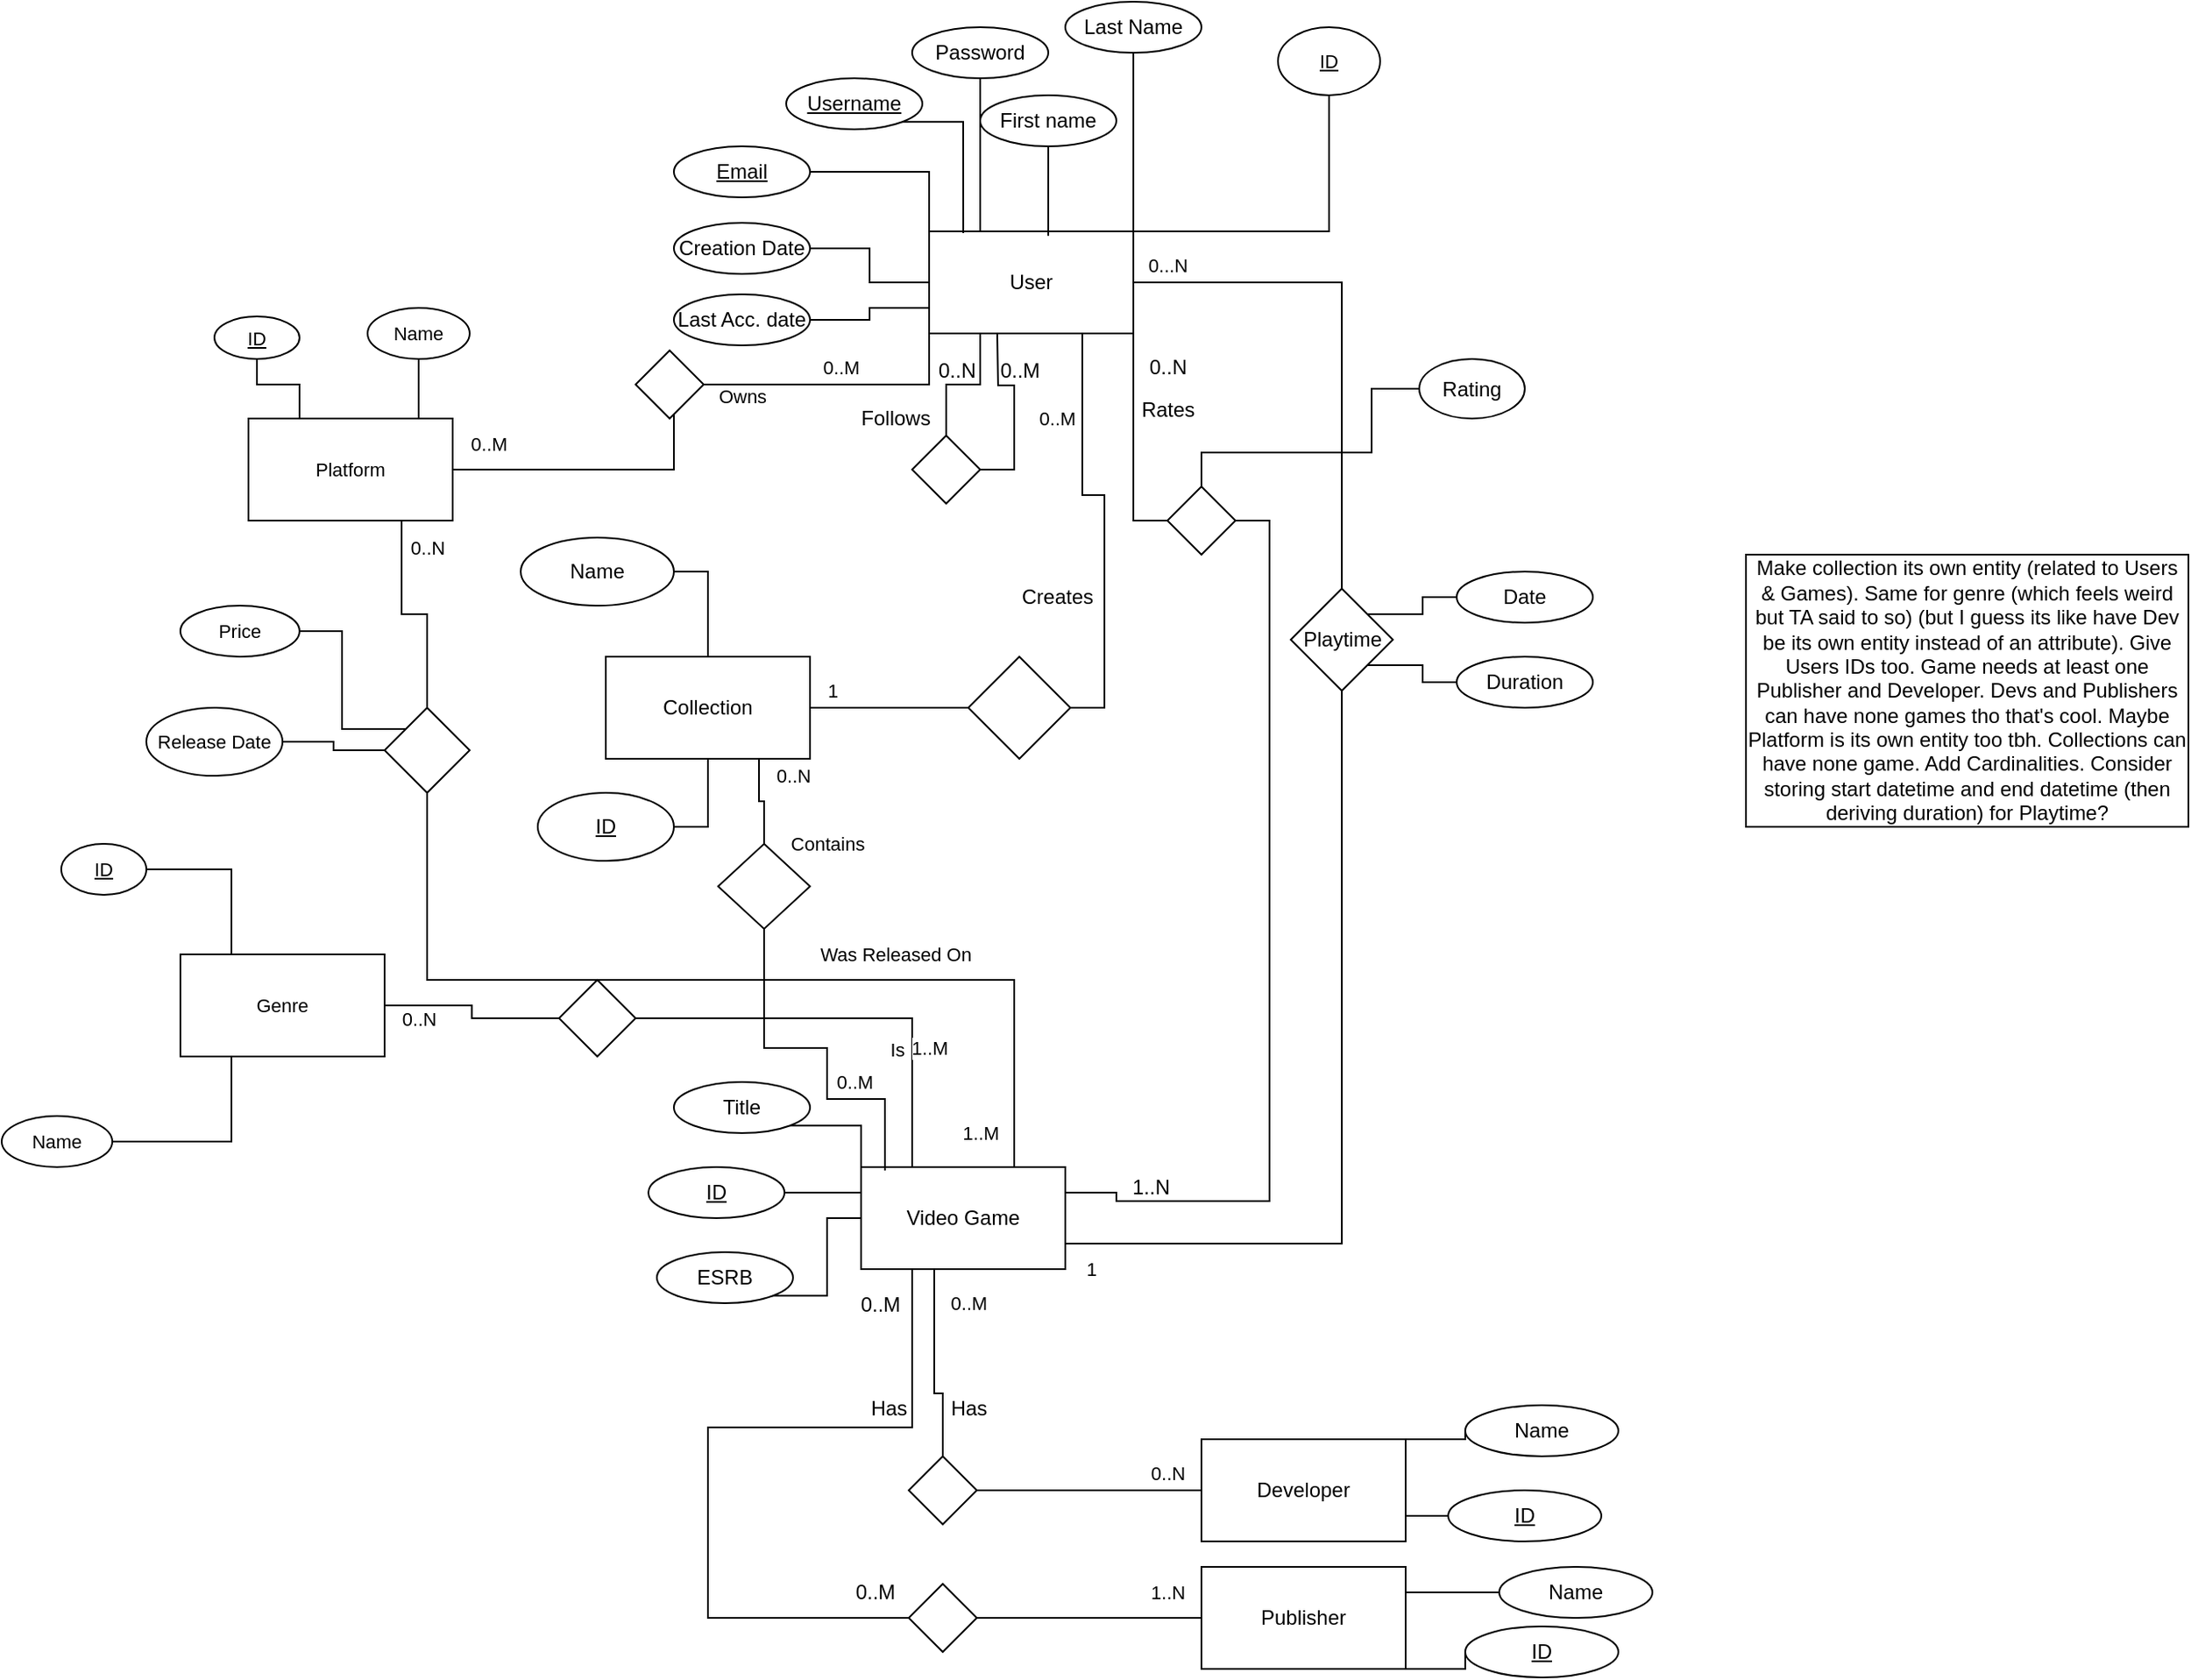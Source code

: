 <mxfile version="24.7.13">
  <diagram name="Page-1" id="Kcub2-hbG7lm7rp7ma1w">
    <mxGraphModel dx="1900" dy="529" grid="1" gridSize="10" guides="1" tooltips="1" connect="1" arrows="1" fold="1" page="1" pageScale="1" pageWidth="850" pageHeight="1100" math="0" shadow="0">
      <root>
        <mxCell id="0" />
        <mxCell id="1" parent="0" />
        <mxCell id="kYGGj88pUF9KkugqEUm3-1" style="edgeStyle=orthogonalEdgeStyle;rounded=0;orthogonalLoop=1;jettySize=auto;html=1;exitX=0.25;exitY=1;exitDx=0;exitDy=0;entryX=0.5;entryY=0;entryDx=0;entryDy=0;endArrow=none;endFill=0;" parent="1" source="kYGGj88pUF9KkugqEUm3-5" target="kYGGj88pUF9KkugqEUm3-58" edge="1">
          <mxGeometry relative="1" as="geometry" />
        </mxCell>
        <mxCell id="kYGGj88pUF9KkugqEUm3-2" style="edgeStyle=orthogonalEdgeStyle;rounded=0;orthogonalLoop=1;jettySize=auto;html=1;exitX=1;exitY=1;exitDx=0;exitDy=0;entryX=0;entryY=0.5;entryDx=0;entryDy=0;endArrow=none;endFill=0;" parent="1" source="kYGGj88pUF9KkugqEUm3-5" target="kYGGj88pUF9KkugqEUm3-63" edge="1">
          <mxGeometry relative="1" as="geometry" />
        </mxCell>
        <mxCell id="kYGGj88pUF9KkugqEUm3-3" style="edgeStyle=orthogonalEdgeStyle;rounded=0;orthogonalLoop=1;jettySize=auto;html=1;exitX=0.75;exitY=1;exitDx=0;exitDy=0;entryX=1;entryY=0.5;entryDx=0;entryDy=0;endArrow=none;endFill=0;" parent="1" source="kYGGj88pUF9KkugqEUm3-5" target="kYGGj88pUF9KkugqEUm3-72" edge="1">
          <mxGeometry relative="1" as="geometry" />
        </mxCell>
        <mxCell id="s8gDQTws1zXqx4MQOzE4-55" value="0..M" style="edgeLabel;html=1;align=center;verticalAlign=middle;resizable=0;points=[];fontFamily=Helvetica;fontSize=11;fontColor=default;labelBackgroundColor=default;" vertex="1" connectable="0" parent="kYGGj88pUF9KkugqEUm3-3">
          <mxGeometry x="-0.628" y="1" relative="1" as="geometry">
            <mxPoint x="-16" y="3" as="offset" />
          </mxGeometry>
        </mxCell>
        <mxCell id="kYGGj88pUF9KkugqEUm3-4" style="edgeStyle=orthogonalEdgeStyle;rounded=0;orthogonalLoop=1;jettySize=auto;html=1;exitX=1;exitY=0.5;exitDx=0;exitDy=0;entryX=0.5;entryY=0;entryDx=0;entryDy=0;endArrow=none;endFill=0;" parent="1" source="kYGGj88pUF9KkugqEUm3-5" target="kYGGj88pUF9KkugqEUm3-77" edge="1">
          <mxGeometry relative="1" as="geometry" />
        </mxCell>
        <mxCell id="kYGGj88pUF9KkugqEUm3-84" value="0...N" style="edgeLabel;html=1;align=center;verticalAlign=middle;resizable=0;points=[];" parent="kYGGj88pUF9KkugqEUm3-4" vertex="1" connectable="0">
          <mxGeometry x="-0.907" y="5" relative="1" as="geometry">
            <mxPoint x="6" y="-5" as="offset" />
          </mxGeometry>
        </mxCell>
        <mxCell id="s8gDQTws1zXqx4MQOzE4-18" style="edgeStyle=orthogonalEdgeStyle;shape=connector;rounded=0;orthogonalLoop=1;jettySize=auto;html=1;exitX=1;exitY=0.25;exitDx=0;exitDy=0;entryX=0.5;entryY=1;entryDx=0;entryDy=0;strokeColor=default;align=center;verticalAlign=middle;fontFamily=Helvetica;fontSize=11;fontColor=default;labelBackgroundColor=default;endArrow=none;endFill=0;" edge="1" parent="1" source="kYGGj88pUF9KkugqEUm3-5" target="s8gDQTws1zXqx4MQOzE4-17">
          <mxGeometry relative="1" as="geometry">
            <Array as="points">
              <mxPoint x="310" y="160" />
              <mxPoint x="425" y="160" />
            </Array>
          </mxGeometry>
        </mxCell>
        <mxCell id="s8gDQTws1zXqx4MQOzE4-24" style="edgeStyle=orthogonalEdgeStyle;shape=connector;rounded=0;orthogonalLoop=1;jettySize=auto;html=1;exitX=0;exitY=1;exitDx=0;exitDy=0;entryX=1;entryY=0.5;entryDx=0;entryDy=0;strokeColor=default;align=center;verticalAlign=middle;fontFamily=Helvetica;fontSize=11;fontColor=default;labelBackgroundColor=default;endArrow=none;endFill=0;" edge="1" parent="1" source="s8gDQTws1zXqx4MQOzE4-25" target="s8gDQTws1zXqx4MQOzE4-19">
          <mxGeometry relative="1" as="geometry">
            <Array as="points">
              <mxPoint x="40" y="250" />
              <mxPoint x="40" y="300" />
            </Array>
          </mxGeometry>
        </mxCell>
        <mxCell id="s8gDQTws1zXqx4MQOzE4-47" value="0..M" style="edgeLabel;html=1;align=center;verticalAlign=middle;resizable=0;points=[];fontFamily=Helvetica;fontSize=11;fontColor=default;labelBackgroundColor=default;" vertex="1" connectable="0" parent="s8gDQTws1zXqx4MQOzE4-24">
          <mxGeometry x="0.802" y="-1" relative="1" as="geometry">
            <mxPoint x="1" y="-14" as="offset" />
          </mxGeometry>
        </mxCell>
        <mxCell id="kYGGj88pUF9KkugqEUm3-5" value="User" style="rounded=0;whiteSpace=wrap;html=1;" parent="1" vertex="1">
          <mxGeometry x="190" y="160" width="120" height="60" as="geometry" />
        </mxCell>
        <mxCell id="kYGGj88pUF9KkugqEUm3-6" value="&lt;span&gt;Username&lt;/span&gt;" style="ellipse;whiteSpace=wrap;html=1;fontStyle=4" parent="1" vertex="1">
          <mxGeometry x="106" y="70" width="80" height="30" as="geometry" />
        </mxCell>
        <mxCell id="kYGGj88pUF9KkugqEUm3-7" style="edgeStyle=orthogonalEdgeStyle;rounded=0;orthogonalLoop=1;jettySize=auto;html=1;exitX=0.5;exitY=1;exitDx=0;exitDy=0;entryX=0.25;entryY=0;entryDx=0;entryDy=0;endArrow=none;endFill=0;" parent="1" source="kYGGj88pUF9KkugqEUm3-8" target="kYGGj88pUF9KkugqEUm3-5" edge="1">
          <mxGeometry relative="1" as="geometry" />
        </mxCell>
        <mxCell id="kYGGj88pUF9KkugqEUm3-8" value="&lt;div&gt;Password&lt;/div&gt;" style="ellipse;whiteSpace=wrap;html=1;" parent="1" vertex="1">
          <mxGeometry x="180" y="40" width="80" height="30" as="geometry" />
        </mxCell>
        <mxCell id="kYGGj88pUF9KkugqEUm3-9" value="First name" style="ellipse;whiteSpace=wrap;html=1;" parent="1" vertex="1">
          <mxGeometry x="220" y="80" width="80" height="30" as="geometry" />
        </mxCell>
        <mxCell id="kYGGj88pUF9KkugqEUm3-10" style="edgeStyle=orthogonalEdgeStyle;rounded=0;orthogonalLoop=1;jettySize=auto;html=1;exitX=0.5;exitY=1;exitDx=0;exitDy=0;entryX=1;entryY=0;entryDx=0;entryDy=0;curved=0;endArrow=none;endFill=0;" parent="1" source="kYGGj88pUF9KkugqEUm3-11" target="kYGGj88pUF9KkugqEUm3-5" edge="1">
          <mxGeometry relative="1" as="geometry" />
        </mxCell>
        <mxCell id="kYGGj88pUF9KkugqEUm3-11" value="&lt;div&gt;Last Name&lt;/div&gt;" style="ellipse;whiteSpace=wrap;html=1;" parent="1" vertex="1">
          <mxGeometry x="270" y="25" width="80" height="30" as="geometry" />
        </mxCell>
        <mxCell id="kYGGj88pUF9KkugqEUm3-12" style="edgeStyle=orthogonalEdgeStyle;rounded=0;orthogonalLoop=1;jettySize=auto;html=1;exitX=1;exitY=0.5;exitDx=0;exitDy=0;entryX=0;entryY=0;entryDx=0;entryDy=0;endArrow=none;endFill=0;" parent="1" source="kYGGj88pUF9KkugqEUm3-13" target="kYGGj88pUF9KkugqEUm3-5" edge="1">
          <mxGeometry relative="1" as="geometry" />
        </mxCell>
        <mxCell id="kYGGj88pUF9KkugqEUm3-13" value="&lt;u&gt;Email&lt;/u&gt;" style="ellipse;whiteSpace=wrap;html=1;" parent="1" vertex="1">
          <mxGeometry x="40" y="110" width="80" height="30" as="geometry" />
        </mxCell>
        <mxCell id="kYGGj88pUF9KkugqEUm3-14" style="edgeStyle=orthogonalEdgeStyle;rounded=0;orthogonalLoop=1;jettySize=auto;html=1;exitX=1;exitY=0.5;exitDx=0;exitDy=0;entryX=0;entryY=0.5;entryDx=0;entryDy=0;endArrow=none;endFill=0;" parent="1" source="kYGGj88pUF9KkugqEUm3-15" target="kYGGj88pUF9KkugqEUm3-5" edge="1">
          <mxGeometry relative="1" as="geometry" />
        </mxCell>
        <mxCell id="kYGGj88pUF9KkugqEUm3-15" value="Creation Date" style="ellipse;whiteSpace=wrap;html=1;" parent="1" vertex="1">
          <mxGeometry x="40" y="155" width="80" height="30" as="geometry" />
        </mxCell>
        <mxCell id="kYGGj88pUF9KkugqEUm3-16" style="edgeStyle=orthogonalEdgeStyle;rounded=0;orthogonalLoop=1;jettySize=auto;html=1;exitX=1;exitY=0.5;exitDx=0;exitDy=0;entryX=0;entryY=0.75;entryDx=0;entryDy=0;endArrow=none;endFill=0;" parent="1" source="kYGGj88pUF9KkugqEUm3-17" target="kYGGj88pUF9KkugqEUm3-5" edge="1">
          <mxGeometry relative="1" as="geometry" />
        </mxCell>
        <mxCell id="kYGGj88pUF9KkugqEUm3-17" value="Last Acc. date" style="ellipse;whiteSpace=wrap;html=1;" parent="1" vertex="1">
          <mxGeometry x="40" y="197" width="80" height="30" as="geometry" />
        </mxCell>
        <mxCell id="kYGGj88pUF9KkugqEUm3-20" style="edgeStyle=orthogonalEdgeStyle;rounded=0;orthogonalLoop=1;jettySize=auto;html=1;exitX=1;exitY=1;exitDx=0;exitDy=0;entryX=0.167;entryY=0.017;entryDx=0;entryDy=0;entryPerimeter=0;endArrow=none;endFill=0;" parent="1" source="kYGGj88pUF9KkugqEUm3-6" target="kYGGj88pUF9KkugqEUm3-5" edge="1">
          <mxGeometry relative="1" as="geometry" />
        </mxCell>
        <mxCell id="kYGGj88pUF9KkugqEUm3-21" style="edgeStyle=orthogonalEdgeStyle;rounded=0;orthogonalLoop=1;jettySize=auto;html=1;exitX=0.5;exitY=1;exitDx=0;exitDy=0;endArrow=none;endFill=0;entryX=0.583;entryY=0.044;entryDx=0;entryDy=0;entryPerimeter=0;" parent="1" source="kYGGj88pUF9KkugqEUm3-9" target="kYGGj88pUF9KkugqEUm3-5" edge="1">
          <mxGeometry relative="1" as="geometry">
            <mxPoint x="240" y="160" as="targetPoint" />
          </mxGeometry>
        </mxCell>
        <mxCell id="kYGGj88pUF9KkugqEUm3-22" style="edgeStyle=orthogonalEdgeStyle;rounded=0;orthogonalLoop=1;jettySize=auto;html=1;exitX=0.25;exitY=1;exitDx=0;exitDy=0;entryX=0;entryY=0.5;entryDx=0;entryDy=0;endArrow=none;endFill=0;" parent="1" source="kYGGj88pUF9KkugqEUm3-24" target="kYGGj88pUF9KkugqEUm3-52" edge="1">
          <mxGeometry relative="1" as="geometry">
            <Array as="points">
              <mxPoint x="180" y="863" />
              <mxPoint x="60" y="863" />
              <mxPoint x="60" y="975" />
            </Array>
          </mxGeometry>
        </mxCell>
        <mxCell id="kYGGj88pUF9KkugqEUm3-23" style="edgeStyle=orthogonalEdgeStyle;rounded=0;orthogonalLoop=1;jettySize=auto;html=1;exitX=1.14;exitY=-0.2;exitDx=0;exitDy=0;entryX=0.5;entryY=0;entryDx=0;entryDy=0;endArrow=none;endFill=0;exitPerimeter=0;" parent="1" source="kYGGj88pUF9KkugqEUm3-66" target="kYGGj88pUF9KkugqEUm3-50" edge="1">
          <mxGeometry relative="1" as="geometry" />
        </mxCell>
        <mxCell id="s8gDQTws1zXqx4MQOzE4-52" value="0..M" style="edgeLabel;html=1;align=center;verticalAlign=middle;resizable=0;points=[];fontFamily=Helvetica;fontSize=11;fontColor=default;labelBackgroundColor=default;" vertex="1" connectable="0" parent="kYGGj88pUF9KkugqEUm3-23">
          <mxGeometry x="-0.252" y="6" relative="1" as="geometry">
            <mxPoint x="14" y="-23" as="offset" />
          </mxGeometry>
        </mxCell>
        <mxCell id="s8gDQTws1zXqx4MQOzE4-14" style="edgeStyle=orthogonalEdgeStyle;shape=connector;rounded=0;orthogonalLoop=1;jettySize=auto;html=1;exitX=0.25;exitY=0;exitDx=0;exitDy=0;entryX=1;entryY=0.5;entryDx=0;entryDy=0;strokeColor=default;align=center;verticalAlign=middle;fontFamily=Helvetica;fontSize=11;fontColor=default;labelBackgroundColor=default;endArrow=none;endFill=0;" edge="1" parent="1" source="kYGGj88pUF9KkugqEUm3-24" target="s8gDQTws1zXqx4MQOzE4-13">
          <mxGeometry relative="1" as="geometry" />
        </mxCell>
        <mxCell id="s8gDQTws1zXqx4MQOzE4-32" value="Is" style="edgeLabel;html=1;align=center;verticalAlign=middle;resizable=0;points=[];fontFamily=Helvetica;fontSize=11;fontColor=default;labelBackgroundColor=default;" vertex="1" connectable="0" parent="s8gDQTws1zXqx4MQOzE4-14">
          <mxGeometry x="-0.044" y="3" relative="1" as="geometry">
            <mxPoint x="23" y="15" as="offset" />
          </mxGeometry>
        </mxCell>
        <mxCell id="s8gDQTws1zXqx4MQOzE4-50" value="1..M" style="edgeLabel;html=1;align=center;verticalAlign=middle;resizable=0;points=[];fontFamily=Helvetica;fontSize=11;fontColor=default;labelBackgroundColor=default;" vertex="1" connectable="0" parent="s8gDQTws1zXqx4MQOzE4-14">
          <mxGeometry x="-0.568" relative="1" as="geometry">
            <mxPoint x="10" y="-16" as="offset" />
          </mxGeometry>
        </mxCell>
        <mxCell id="s8gDQTws1zXqx4MQOzE4-29" style="edgeStyle=orthogonalEdgeStyle;shape=connector;rounded=0;orthogonalLoop=1;jettySize=auto;html=1;exitX=0.75;exitY=0;exitDx=0;exitDy=0;entryX=0.5;entryY=1;entryDx=0;entryDy=0;strokeColor=default;align=center;verticalAlign=middle;fontFamily=Helvetica;fontSize=11;fontColor=default;labelBackgroundColor=default;endArrow=none;endFill=0;" edge="1" parent="1" source="kYGGj88pUF9KkugqEUm3-24" target="s8gDQTws1zXqx4MQOzE4-28">
          <mxGeometry relative="1" as="geometry" />
        </mxCell>
        <mxCell id="s8gDQTws1zXqx4MQOzE4-30" value="Was Released On" style="edgeLabel;html=1;align=center;verticalAlign=middle;resizable=0;points=[];fontFamily=Helvetica;fontSize=11;fontColor=default;labelBackgroundColor=default;" vertex="1" connectable="0" parent="s8gDQTws1zXqx4MQOzE4-29">
          <mxGeometry x="-0.299" y="1" relative="1" as="geometry">
            <mxPoint x="18" y="-16" as="offset" />
          </mxGeometry>
        </mxCell>
        <mxCell id="s8gDQTws1zXqx4MQOzE4-49" value="1..M" style="edgeLabel;html=1;align=center;verticalAlign=middle;resizable=0;points=[];fontFamily=Helvetica;fontSize=11;fontColor=default;labelBackgroundColor=default;" vertex="1" connectable="0" parent="s8gDQTws1zXqx4MQOzE4-29">
          <mxGeometry x="-0.904" relative="1" as="geometry">
            <mxPoint x="-20" y="7" as="offset" />
          </mxGeometry>
        </mxCell>
        <mxCell id="kYGGj88pUF9KkugqEUm3-24" value="Video Game" style="rounded=0;whiteSpace=wrap;html=1;" parent="1" vertex="1">
          <mxGeometry x="150" y="710" width="120" height="60" as="geometry" />
        </mxCell>
        <mxCell id="kYGGj88pUF9KkugqEUm3-25" style="edgeStyle=orthogonalEdgeStyle;rounded=0;orthogonalLoop=1;jettySize=auto;html=1;exitX=1;exitY=1;exitDx=0;exitDy=0;entryX=0;entryY=0;entryDx=0;entryDy=0;endArrow=none;endFill=0;" parent="1" source="kYGGj88pUF9KkugqEUm3-26" target="kYGGj88pUF9KkugqEUm3-24" edge="1">
          <mxGeometry relative="1" as="geometry" />
        </mxCell>
        <mxCell id="kYGGj88pUF9KkugqEUm3-26" value="Title" style="ellipse;whiteSpace=wrap;html=1;" parent="1" vertex="1">
          <mxGeometry x="40" y="660" width="80" height="30" as="geometry" />
        </mxCell>
        <mxCell id="kYGGj88pUF9KkugqEUm3-29" style="edgeStyle=orthogonalEdgeStyle;rounded=0;orthogonalLoop=1;jettySize=auto;html=1;exitX=1;exitY=0;exitDx=0;exitDy=0;entryX=0.5;entryY=1;entryDx=0;entryDy=0;endArrow=none;endFill=0;" parent="1" target="kYGGj88pUF9KkugqEUm3-34" edge="1">
          <mxGeometry relative="1" as="geometry">
            <mxPoint x="278.284" y="649.393" as="sourcePoint" />
          </mxGeometry>
        </mxCell>
        <mxCell id="kYGGj88pUF9KkugqEUm3-31" style="edgeStyle=orthogonalEdgeStyle;rounded=0;orthogonalLoop=1;jettySize=auto;html=1;exitX=0.5;exitY=0;exitDx=0;exitDy=0;entryX=0.5;entryY=1;entryDx=0;entryDy=0;endArrow=none;endFill=0;" parent="1" target="kYGGj88pUF9KkugqEUm3-42" edge="1">
          <mxGeometry relative="1" as="geometry">
            <mxPoint x="250" y="645" as="sourcePoint" />
          </mxGeometry>
        </mxCell>
        <mxCell id="kYGGj88pUF9KkugqEUm3-33" value="Name" style="ellipse;whiteSpace=wrap;html=1;" parent="1" vertex="1">
          <mxGeometry x="505" y="850" width="90" height="30" as="geometry" />
        </mxCell>
        <mxCell id="kYGGj88pUF9KkugqEUm3-35" style="edgeStyle=orthogonalEdgeStyle;rounded=0;orthogonalLoop=1;jettySize=auto;html=1;exitX=1;exitY=1;exitDx=0;exitDy=0;entryX=0;entryY=0.5;entryDx=0;entryDy=0;endArrow=none;endFill=0;" parent="1" source="kYGGj88pUF9KkugqEUm3-36" target="kYGGj88pUF9KkugqEUm3-24" edge="1">
          <mxGeometry relative="1" as="geometry" />
        </mxCell>
        <mxCell id="kYGGj88pUF9KkugqEUm3-36" value="ESRB" style="ellipse;whiteSpace=wrap;html=1;" parent="1" vertex="1">
          <mxGeometry x="30" y="760" width="80" height="30" as="geometry" />
        </mxCell>
        <mxCell id="kYGGj88pUF9KkugqEUm3-37" style="edgeStyle=orthogonalEdgeStyle;rounded=0;orthogonalLoop=1;jettySize=auto;html=1;exitX=1;exitY=0;exitDx=0;exitDy=0;entryX=0;entryY=0.5;entryDx=0;entryDy=0;endArrow=none;endFill=0;" parent="1" source="kYGGj88pUF9KkugqEUm3-38" target="kYGGj88pUF9KkugqEUm3-33" edge="1">
          <mxGeometry relative="1" as="geometry" />
        </mxCell>
        <mxCell id="kYGGj88pUF9KkugqEUm3-38" value="Developer" style="rounded=0;whiteSpace=wrap;html=1;" parent="1" vertex="1">
          <mxGeometry x="350" y="870" width="120" height="60" as="geometry" />
        </mxCell>
        <mxCell id="kYGGj88pUF9KkugqEUm3-39" style="edgeStyle=orthogonalEdgeStyle;rounded=0;orthogonalLoop=1;jettySize=auto;html=1;exitX=1;exitY=0.25;exitDx=0;exitDy=0;entryX=0;entryY=0.5;entryDx=0;entryDy=0;endArrow=none;endFill=0;" parent="1" source="kYGGj88pUF9KkugqEUm3-41" target="kYGGj88pUF9KkugqEUm3-47" edge="1">
          <mxGeometry relative="1" as="geometry" />
        </mxCell>
        <mxCell id="kYGGj88pUF9KkugqEUm3-40" style="edgeStyle=orthogonalEdgeStyle;rounded=0;orthogonalLoop=1;jettySize=auto;html=1;exitX=1;exitY=1;exitDx=0;exitDy=0;entryX=0;entryY=0.5;entryDx=0;entryDy=0;endArrow=none;endFill=0;" parent="1" source="kYGGj88pUF9KkugqEUm3-41" target="kYGGj88pUF9KkugqEUm3-48" edge="1">
          <mxGeometry relative="1" as="geometry" />
        </mxCell>
        <mxCell id="kYGGj88pUF9KkugqEUm3-41" value="Publisher" style="rounded=0;whiteSpace=wrap;html=1;" parent="1" vertex="1">
          <mxGeometry x="350" y="945" width="120" height="60" as="geometry" />
        </mxCell>
        <mxCell id="kYGGj88pUF9KkugqEUm3-43" style="edgeStyle=orthogonalEdgeStyle;rounded=0;orthogonalLoop=1;jettySize=auto;html=1;exitX=1;exitY=0.5;exitDx=0;exitDy=0;entryX=0;entryY=0.25;entryDx=0;entryDy=0;endArrow=none;endFill=0;" parent="1" source="kYGGj88pUF9KkugqEUm3-44" target="kYGGj88pUF9KkugqEUm3-24" edge="1">
          <mxGeometry relative="1" as="geometry" />
        </mxCell>
        <mxCell id="kYGGj88pUF9KkugqEUm3-44" value="&lt;u&gt;ID&lt;/u&gt;" style="ellipse;whiteSpace=wrap;html=1;" parent="1" vertex="1">
          <mxGeometry x="25" y="710" width="80" height="30" as="geometry" />
        </mxCell>
        <mxCell id="kYGGj88pUF9KkugqEUm3-45" style="edgeStyle=orthogonalEdgeStyle;rounded=0;orthogonalLoop=1;jettySize=auto;html=1;exitX=0;exitY=0.5;exitDx=0;exitDy=0;entryX=1;entryY=0.75;entryDx=0;entryDy=0;endArrow=none;endFill=0;" parent="1" source="kYGGj88pUF9KkugqEUm3-46" target="kYGGj88pUF9KkugqEUm3-38" edge="1">
          <mxGeometry relative="1" as="geometry" />
        </mxCell>
        <mxCell id="kYGGj88pUF9KkugqEUm3-46" value="&lt;u&gt;ID&lt;/u&gt;" style="ellipse;whiteSpace=wrap;html=1;" parent="1" vertex="1">
          <mxGeometry x="495" y="900" width="90" height="30" as="geometry" />
        </mxCell>
        <mxCell id="kYGGj88pUF9KkugqEUm3-47" value="Name" style="ellipse;whiteSpace=wrap;html=1;" parent="1" vertex="1">
          <mxGeometry x="525" y="945" width="90" height="30" as="geometry" />
        </mxCell>
        <mxCell id="kYGGj88pUF9KkugqEUm3-48" value="&lt;u&gt;ID&lt;/u&gt;" style="ellipse;whiteSpace=wrap;html=1;" parent="1" vertex="1">
          <mxGeometry x="505" y="980" width="90" height="30" as="geometry" />
        </mxCell>
        <mxCell id="kYGGj88pUF9KkugqEUm3-49" style="edgeStyle=orthogonalEdgeStyle;rounded=0;orthogonalLoop=1;jettySize=auto;html=1;exitX=1;exitY=0.5;exitDx=0;exitDy=0;entryX=0;entryY=0.5;entryDx=0;entryDy=0;endArrow=none;endFill=0;" parent="1" source="kYGGj88pUF9KkugqEUm3-50" target="kYGGj88pUF9KkugqEUm3-38" edge="1">
          <mxGeometry relative="1" as="geometry" />
        </mxCell>
        <mxCell id="s8gDQTws1zXqx4MQOzE4-44" value="0..N" style="edgeLabel;html=1;align=center;verticalAlign=middle;resizable=0;points=[];fontFamily=Helvetica;fontSize=11;fontColor=default;labelBackgroundColor=default;" vertex="1" connectable="0" parent="kYGGj88pUF9KkugqEUm3-49">
          <mxGeometry x="-0.076" y="2" relative="1" as="geometry">
            <mxPoint x="51" y="-8" as="offset" />
          </mxGeometry>
        </mxCell>
        <mxCell id="kYGGj88pUF9KkugqEUm3-50" value="" style="rhombus;whiteSpace=wrap;html=1;" parent="1" vertex="1">
          <mxGeometry x="178" y="880" width="40" height="40" as="geometry" />
        </mxCell>
        <mxCell id="kYGGj88pUF9KkugqEUm3-51" style="edgeStyle=orthogonalEdgeStyle;rounded=0;orthogonalLoop=1;jettySize=auto;html=1;exitX=1;exitY=0.5;exitDx=0;exitDy=0;entryX=0;entryY=0.5;entryDx=0;entryDy=0;endArrow=none;endFill=0;" parent="1" source="kYGGj88pUF9KkugqEUm3-52" target="kYGGj88pUF9KkugqEUm3-41" edge="1">
          <mxGeometry relative="1" as="geometry" />
        </mxCell>
        <mxCell id="s8gDQTws1zXqx4MQOzE4-45" value="1..N" style="edgeLabel;html=1;align=center;verticalAlign=middle;resizable=0;points=[];fontFamily=Helvetica;fontSize=11;fontColor=default;labelBackgroundColor=default;" vertex="1" connectable="0" parent="kYGGj88pUF9KkugqEUm3-51">
          <mxGeometry x="0.303" y="-2" relative="1" as="geometry">
            <mxPoint x="26" y="-17" as="offset" />
          </mxGeometry>
        </mxCell>
        <mxCell id="kYGGj88pUF9KkugqEUm3-52" value="" style="rhombus;whiteSpace=wrap;html=1;" parent="1" vertex="1">
          <mxGeometry x="178" y="955" width="40" height="40" as="geometry" />
        </mxCell>
        <mxCell id="kYGGj88pUF9KkugqEUm3-53" value="Has" style="text;html=1;align=center;verticalAlign=middle;resizable=0;points=[];autosize=1;strokeColor=none;fillColor=none;" parent="1" vertex="1">
          <mxGeometry x="192.5" y="837" width="40" height="30" as="geometry" />
        </mxCell>
        <mxCell id="kYGGj88pUF9KkugqEUm3-54" value="Has" style="text;html=1;align=center;verticalAlign=middle;resizable=0;points=[];autosize=1;strokeColor=none;fillColor=none;" parent="1" vertex="1">
          <mxGeometry x="146" y="837" width="40" height="30" as="geometry" />
        </mxCell>
        <mxCell id="kYGGj88pUF9KkugqEUm3-56" value="1..N" style="text;html=1;align=center;verticalAlign=middle;resizable=0;points=[];autosize=1;strokeColor=none;fillColor=none;" parent="1" vertex="1">
          <mxGeometry x="300" y="707" width="40" height="30" as="geometry" />
        </mxCell>
        <mxCell id="kYGGj88pUF9KkugqEUm3-57" style="edgeStyle=orthogonalEdgeStyle;rounded=0;orthogonalLoop=1;jettySize=auto;html=1;exitX=1;exitY=0.5;exitDx=0;exitDy=0;endArrow=none;endFill=0;" parent="1" source="kYGGj88pUF9KkugqEUm3-58" edge="1">
          <mxGeometry relative="1" as="geometry">
            <mxPoint x="230" y="220" as="targetPoint" />
          </mxGeometry>
        </mxCell>
        <mxCell id="kYGGj88pUF9KkugqEUm3-58" value="" style="rhombus;whiteSpace=wrap;html=1;" parent="1" vertex="1">
          <mxGeometry x="180" y="280" width="40" height="40" as="geometry" />
        </mxCell>
        <mxCell id="kYGGj88pUF9KkugqEUm3-59" value="Follows" style="text;html=1;align=center;verticalAlign=middle;resizable=0;points=[];autosize=1;strokeColor=none;fillColor=none;" parent="1" vertex="1">
          <mxGeometry x="140" y="255" width="60" height="30" as="geometry" />
        </mxCell>
        <mxCell id="kYGGj88pUF9KkugqEUm3-60" value="0..M" style="text;html=1;align=center;verticalAlign=middle;resizable=0;points=[];autosize=1;strokeColor=none;fillColor=none;" parent="1" vertex="1">
          <mxGeometry x="218" y="227" width="50" height="30" as="geometry" />
        </mxCell>
        <mxCell id="kYGGj88pUF9KkugqEUm3-61" value="0..N" style="text;html=1;align=center;verticalAlign=middle;resizable=0;points=[];autosize=1;strokeColor=none;fillColor=none;" parent="1" vertex="1">
          <mxGeometry x="186" y="227" width="40" height="30" as="geometry" />
        </mxCell>
        <mxCell id="kYGGj88pUF9KkugqEUm3-62" style="edgeStyle=orthogonalEdgeStyle;rounded=0;orthogonalLoop=1;jettySize=auto;html=1;exitX=1;exitY=0.5;exitDx=0;exitDy=0;entryX=1;entryY=0.25;entryDx=0;entryDy=0;endArrow=none;endFill=0;" parent="1" source="kYGGj88pUF9KkugqEUm3-63" target="kYGGj88pUF9KkugqEUm3-24" edge="1">
          <mxGeometry relative="1" as="geometry">
            <Array as="points">
              <mxPoint x="390" y="330" />
              <mxPoint x="390" y="730" />
              <mxPoint x="300" y="730" />
              <mxPoint x="300" y="725" />
            </Array>
          </mxGeometry>
        </mxCell>
        <mxCell id="kYGGj88pUF9KkugqEUm3-83" style="edgeStyle=orthogonalEdgeStyle;rounded=0;orthogonalLoop=1;jettySize=auto;html=1;exitX=0.5;exitY=0;exitDx=0;exitDy=0;entryX=0;entryY=0.5;entryDx=0;entryDy=0;endArrow=none;endFill=0;" parent="1" source="kYGGj88pUF9KkugqEUm3-63" target="kYGGj88pUF9KkugqEUm3-82" edge="1">
          <mxGeometry relative="1" as="geometry">
            <Array as="points">
              <mxPoint x="350" y="290" />
              <mxPoint x="450" y="290" />
              <mxPoint x="450" y="253" />
            </Array>
          </mxGeometry>
        </mxCell>
        <mxCell id="kYGGj88pUF9KkugqEUm3-63" value="" style="rhombus;whiteSpace=wrap;html=1;" parent="1" vertex="1">
          <mxGeometry x="330" y="310" width="40" height="40" as="geometry" />
        </mxCell>
        <mxCell id="kYGGj88pUF9KkugqEUm3-64" value="Rates" style="text;html=1;align=center;verticalAlign=middle;resizable=0;points=[];autosize=1;strokeColor=none;fillColor=none;" parent="1" vertex="1">
          <mxGeometry x="305" y="250" width="50" height="30" as="geometry" />
        </mxCell>
        <mxCell id="kYGGj88pUF9KkugqEUm3-65" value="0..N" style="text;html=1;align=center;verticalAlign=middle;resizable=0;points=[];autosize=1;strokeColor=none;fillColor=none;" parent="1" vertex="1">
          <mxGeometry x="310" y="225" width="40" height="30" as="geometry" />
        </mxCell>
        <mxCell id="kYGGj88pUF9KkugqEUm3-66" value="0..M" style="text;html=1;align=center;verticalAlign=middle;resizable=0;points=[];autosize=1;strokeColor=none;fillColor=none;" parent="1" vertex="1">
          <mxGeometry x="136" y="776" width="50" height="30" as="geometry" />
        </mxCell>
        <mxCell id="kYGGj88pUF9KkugqEUm3-68" value="0..M" style="text;html=1;align=center;verticalAlign=middle;resizable=0;points=[];autosize=1;strokeColor=none;fillColor=none;" parent="1" vertex="1">
          <mxGeometry x="132.5" y="945" width="50" height="30" as="geometry" />
        </mxCell>
        <mxCell id="s8gDQTws1zXqx4MQOzE4-6" style="edgeStyle=orthogonalEdgeStyle;shape=connector;rounded=0;orthogonalLoop=1;jettySize=auto;html=1;exitX=0;exitY=0.5;exitDx=0;exitDy=0;entryX=1;entryY=0.5;entryDx=0;entryDy=0;strokeColor=default;align=center;verticalAlign=middle;fontFamily=Helvetica;fontSize=11;fontColor=default;labelBackgroundColor=default;endArrow=none;endFill=0;" edge="1" parent="1" source="kYGGj88pUF9KkugqEUm3-72" target="s8gDQTws1zXqx4MQOzE4-1">
          <mxGeometry relative="1" as="geometry" />
        </mxCell>
        <mxCell id="s8gDQTws1zXqx4MQOzE4-56" value="1" style="edgeLabel;html=1;align=center;verticalAlign=middle;resizable=0;points=[];fontFamily=Helvetica;fontSize=11;fontColor=default;labelBackgroundColor=default;" vertex="1" connectable="0" parent="s8gDQTws1zXqx4MQOzE4-6">
          <mxGeometry x="0.333" y="-5" relative="1" as="geometry">
            <mxPoint x="-18" y="-5" as="offset" />
          </mxGeometry>
        </mxCell>
        <mxCell id="kYGGj88pUF9KkugqEUm3-72" value="" style="rhombus;whiteSpace=wrap;html=1;" parent="1" vertex="1">
          <mxGeometry x="213" y="410" width="60" height="60" as="geometry" />
        </mxCell>
        <mxCell id="kYGGj88pUF9KkugqEUm3-75" value="Creates" style="text;html=1;align=center;verticalAlign=middle;resizable=0;points=[];autosize=1;strokeColor=none;fillColor=none;" parent="1" vertex="1">
          <mxGeometry x="230" y="360" width="70" height="30" as="geometry" />
        </mxCell>
        <mxCell id="kYGGj88pUF9KkugqEUm3-76" style="edgeStyle=orthogonalEdgeStyle;rounded=0;orthogonalLoop=1;jettySize=auto;html=1;exitX=0.5;exitY=1;exitDx=0;exitDy=0;entryX=1;entryY=0.75;entryDx=0;entryDy=0;endArrow=none;endFill=0;" parent="1" source="kYGGj88pUF9KkugqEUm3-77" target="kYGGj88pUF9KkugqEUm3-24" edge="1">
          <mxGeometry relative="1" as="geometry" />
        </mxCell>
        <mxCell id="kYGGj88pUF9KkugqEUm3-85" value="1" style="edgeLabel;html=1;align=center;verticalAlign=middle;resizable=0;points=[];" parent="kYGGj88pUF9KkugqEUm3-76" vertex="1" connectable="0">
          <mxGeometry x="0.897" y="3" relative="1" as="geometry">
            <mxPoint x="-10" y="12" as="offset" />
          </mxGeometry>
        </mxCell>
        <mxCell id="kYGGj88pUF9KkugqEUm3-77" value="Playtime" style="rhombus;whiteSpace=wrap;html=1;" parent="1" vertex="1">
          <mxGeometry x="402.5" y="370" width="60" height="60" as="geometry" />
        </mxCell>
        <mxCell id="kYGGj88pUF9KkugqEUm3-78" style="edgeStyle=orthogonalEdgeStyle;rounded=0;orthogonalLoop=1;jettySize=auto;html=1;exitX=0;exitY=0.5;exitDx=0;exitDy=0;entryX=1;entryY=0;entryDx=0;entryDy=0;endArrow=none;endFill=0;" parent="1" source="kYGGj88pUF9KkugqEUm3-79" target="kYGGj88pUF9KkugqEUm3-77" edge="1">
          <mxGeometry relative="1" as="geometry" />
        </mxCell>
        <mxCell id="kYGGj88pUF9KkugqEUm3-79" value="Date" style="ellipse;whiteSpace=wrap;html=1;" parent="1" vertex="1">
          <mxGeometry x="500" y="360" width="80" height="30" as="geometry" />
        </mxCell>
        <mxCell id="kYGGj88pUF9KkugqEUm3-80" style="edgeStyle=orthogonalEdgeStyle;rounded=0;orthogonalLoop=1;jettySize=auto;html=1;exitX=0;exitY=0.5;exitDx=0;exitDy=0;entryX=1;entryY=1;entryDx=0;entryDy=0;endArrow=none;endFill=0;" parent="1" source="kYGGj88pUF9KkugqEUm3-81" target="kYGGj88pUF9KkugqEUm3-77" edge="1">
          <mxGeometry relative="1" as="geometry" />
        </mxCell>
        <mxCell id="kYGGj88pUF9KkugqEUm3-81" value="Duration" style="ellipse;whiteSpace=wrap;html=1;" parent="1" vertex="1">
          <mxGeometry x="500" y="410" width="80" height="30" as="geometry" />
        </mxCell>
        <mxCell id="kYGGj88pUF9KkugqEUm3-82" value="Rating" style="ellipse;whiteSpace=wrap;html=1;" parent="1" vertex="1">
          <mxGeometry x="478" y="235" width="62" height="35" as="geometry" />
        </mxCell>
        <mxCell id="kYGGj88pUF9KkugqEUm3-86" value="Make collection its own entity (related to Users &amp;amp; Games). Same for genre (which feels weird but TA said to so) (but I guess its like have Dev be its own entity instead of an attribute). Give Users IDs too. Game needs at least one Publisher and Developer. Devs and Publishers can have none games tho that&#39;s cool. Maybe Platform is its own entity too tbh. Collections can have none game. Add Cardinalities. Consider storing start datetime and end datetime (then deriving duration) for Playtime?" style="rounded=0;whiteSpace=wrap;html=1;" parent="1" vertex="1">
          <mxGeometry x="670" y="350" width="260" height="160" as="geometry" />
        </mxCell>
        <mxCell id="s8gDQTws1zXqx4MQOzE4-4" style="edgeStyle=orthogonalEdgeStyle;rounded=0;orthogonalLoop=1;jettySize=auto;html=1;exitX=0.5;exitY=1;exitDx=0;exitDy=0;entryX=1;entryY=0.5;entryDx=0;entryDy=0;endArrow=none;endFill=0;" edge="1" parent="1" source="s8gDQTws1zXqx4MQOzE4-1" target="s8gDQTws1zXqx4MQOzE4-3">
          <mxGeometry relative="1" as="geometry" />
        </mxCell>
        <mxCell id="s8gDQTws1zXqx4MQOzE4-5" style="edgeStyle=orthogonalEdgeStyle;rounded=0;orthogonalLoop=1;jettySize=auto;html=1;exitX=0.5;exitY=0;exitDx=0;exitDy=0;entryX=1;entryY=0.5;entryDx=0;entryDy=0;endArrow=none;endFill=0;" edge="1" parent="1" source="s8gDQTws1zXqx4MQOzE4-1" target="s8gDQTws1zXqx4MQOzE4-2">
          <mxGeometry relative="1" as="geometry" />
        </mxCell>
        <mxCell id="s8gDQTws1zXqx4MQOzE4-8" style="edgeStyle=orthogonalEdgeStyle;shape=connector;rounded=0;orthogonalLoop=1;jettySize=auto;html=1;exitX=0.75;exitY=1;exitDx=0;exitDy=0;entryX=0.5;entryY=0;entryDx=0;entryDy=0;strokeColor=default;align=center;verticalAlign=middle;fontFamily=Helvetica;fontSize=11;fontColor=default;labelBackgroundColor=default;endArrow=none;endFill=0;" edge="1" parent="1" source="s8gDQTws1zXqx4MQOzE4-1" target="s8gDQTws1zXqx4MQOzE4-7">
          <mxGeometry relative="1" as="geometry" />
        </mxCell>
        <mxCell id="s8gDQTws1zXqx4MQOzE4-10" value="Contains" style="edgeLabel;html=1;align=center;verticalAlign=middle;resizable=0;points=[];fontFamily=Helvetica;fontSize=11;fontColor=default;labelBackgroundColor=default;" vertex="1" connectable="0" parent="s8gDQTws1zXqx4MQOzE4-8">
          <mxGeometry x="0.057" relative="1" as="geometry">
            <mxPoint x="37" y="25" as="offset" />
          </mxGeometry>
        </mxCell>
        <mxCell id="s8gDQTws1zXqx4MQOzE4-53" value="0..N" style="edgeLabel;html=1;align=center;verticalAlign=middle;resizable=0;points=[];fontFamily=Helvetica;fontSize=11;fontColor=default;labelBackgroundColor=default;" vertex="1" connectable="0" parent="s8gDQTws1zXqx4MQOzE4-8">
          <mxGeometry x="-0.623" relative="1" as="geometry">
            <mxPoint x="20" as="offset" />
          </mxGeometry>
        </mxCell>
        <mxCell id="s8gDQTws1zXqx4MQOzE4-1" value="Collection" style="rounded=0;whiteSpace=wrap;html=1;" vertex="1" parent="1">
          <mxGeometry y="410" width="120" height="60" as="geometry" />
        </mxCell>
        <mxCell id="s8gDQTws1zXqx4MQOzE4-2" value="Name" style="ellipse;whiteSpace=wrap;html=1;" vertex="1" parent="1">
          <mxGeometry x="-50" y="340" width="90" height="40" as="geometry" />
        </mxCell>
        <mxCell id="s8gDQTws1zXqx4MQOzE4-3" value="&lt;u&gt;ID&lt;/u&gt;" style="ellipse;whiteSpace=wrap;html=1;" vertex="1" parent="1">
          <mxGeometry x="-40" y="490" width="80" height="40" as="geometry" />
        </mxCell>
        <mxCell id="s8gDQTws1zXqx4MQOzE4-7" value="" style="rhombus;whiteSpace=wrap;html=1;fontFamily=Helvetica;fontSize=11;fontColor=default;labelBackgroundColor=default;" vertex="1" parent="1">
          <mxGeometry x="66" y="520" width="54" height="50" as="geometry" />
        </mxCell>
        <mxCell id="s8gDQTws1zXqx4MQOzE4-9" style="edgeStyle=orthogonalEdgeStyle;shape=connector;rounded=0;orthogonalLoop=1;jettySize=auto;html=1;exitX=0.5;exitY=1;exitDx=0;exitDy=0;entryX=0.117;entryY=0.033;entryDx=0;entryDy=0;entryPerimeter=0;strokeColor=default;align=center;verticalAlign=middle;fontFamily=Helvetica;fontSize=11;fontColor=default;labelBackgroundColor=default;endArrow=none;endFill=0;" edge="1" parent="1" source="s8gDQTws1zXqx4MQOzE4-7" target="kYGGj88pUF9KkugqEUm3-24">
          <mxGeometry relative="1" as="geometry">
            <Array as="points">
              <mxPoint x="93" y="640" />
              <mxPoint x="130" y="640" />
              <mxPoint x="130" y="670" />
              <mxPoint x="164" y="670" />
            </Array>
          </mxGeometry>
        </mxCell>
        <mxCell id="s8gDQTws1zXqx4MQOzE4-54" value="0..M" style="edgeLabel;html=1;align=center;verticalAlign=middle;resizable=0;points=[];fontFamily=Helvetica;fontSize=11;fontColor=default;labelBackgroundColor=default;" vertex="1" connectable="0" parent="s8gDQTws1zXqx4MQOzE4-9">
          <mxGeometry x="0.446" y="-1" relative="1" as="geometry">
            <mxPoint x="-1" y="-11" as="offset" />
          </mxGeometry>
        </mxCell>
        <mxCell id="s8gDQTws1zXqx4MQOzE4-35" style="edgeStyle=orthogonalEdgeStyle;shape=connector;rounded=0;orthogonalLoop=1;jettySize=auto;html=1;exitX=0.25;exitY=0;exitDx=0;exitDy=0;entryX=1;entryY=0.5;entryDx=0;entryDy=0;strokeColor=default;align=center;verticalAlign=middle;fontFamily=Helvetica;fontSize=11;fontColor=default;labelBackgroundColor=default;endArrow=none;endFill=0;" edge="1" parent="1" source="s8gDQTws1zXqx4MQOzE4-11" target="s8gDQTws1zXqx4MQOzE4-33">
          <mxGeometry relative="1" as="geometry" />
        </mxCell>
        <mxCell id="s8gDQTws1zXqx4MQOzE4-36" style="edgeStyle=orthogonalEdgeStyle;shape=connector;rounded=0;orthogonalLoop=1;jettySize=auto;html=1;exitX=0.25;exitY=1;exitDx=0;exitDy=0;entryX=1;entryY=0.5;entryDx=0;entryDy=0;strokeColor=default;align=center;verticalAlign=middle;fontFamily=Helvetica;fontSize=11;fontColor=default;labelBackgroundColor=default;endArrow=none;endFill=0;" edge="1" parent="1" source="s8gDQTws1zXqx4MQOzE4-11" target="s8gDQTws1zXqx4MQOzE4-34">
          <mxGeometry relative="1" as="geometry" />
        </mxCell>
        <mxCell id="s8gDQTws1zXqx4MQOzE4-11" value="Genre" style="rounded=0;whiteSpace=wrap;html=1;fontFamily=Helvetica;fontSize=11;fontColor=default;labelBackgroundColor=default;" vertex="1" parent="1">
          <mxGeometry x="-250" y="585" width="120" height="60" as="geometry" />
        </mxCell>
        <mxCell id="s8gDQTws1zXqx4MQOzE4-15" style="edgeStyle=orthogonalEdgeStyle;shape=connector;rounded=0;orthogonalLoop=1;jettySize=auto;html=1;exitX=0;exitY=0.5;exitDx=0;exitDy=0;entryX=1;entryY=0.5;entryDx=0;entryDy=0;strokeColor=default;align=center;verticalAlign=middle;fontFamily=Helvetica;fontSize=11;fontColor=default;labelBackgroundColor=default;endArrow=none;endFill=0;" edge="1" parent="1" source="s8gDQTws1zXqx4MQOzE4-13" target="s8gDQTws1zXqx4MQOzE4-11">
          <mxGeometry relative="1" as="geometry" />
        </mxCell>
        <mxCell id="s8gDQTws1zXqx4MQOzE4-51" value="0..N" style="edgeLabel;html=1;align=center;verticalAlign=middle;resizable=0;points=[];fontFamily=Helvetica;fontSize=11;fontColor=default;labelBackgroundColor=default;" vertex="1" connectable="0" parent="s8gDQTws1zXqx4MQOzE4-15">
          <mxGeometry x="0.6" y="2" relative="1" as="geometry">
            <mxPoint x="-2" y="6" as="offset" />
          </mxGeometry>
        </mxCell>
        <mxCell id="s8gDQTws1zXqx4MQOzE4-13" value="" style="rhombus;whiteSpace=wrap;html=1;fontFamily=Helvetica;fontSize=11;fontColor=default;labelBackgroundColor=default;" vertex="1" parent="1">
          <mxGeometry x="-27.5" y="600" width="45" height="45" as="geometry" />
        </mxCell>
        <mxCell id="s8gDQTws1zXqx4MQOzE4-17" value="&lt;u&gt;ID&lt;/u&gt;" style="ellipse;whiteSpace=wrap;html=1;fontFamily=Helvetica;fontSize=11;fontColor=default;labelBackgroundColor=default;" vertex="1" parent="1">
          <mxGeometry x="395" y="40" width="60" height="40" as="geometry" />
        </mxCell>
        <mxCell id="s8gDQTws1zXqx4MQOzE4-22" style="edgeStyle=orthogonalEdgeStyle;shape=connector;rounded=0;orthogonalLoop=1;jettySize=auto;html=1;exitX=0.25;exitY=0;exitDx=0;exitDy=0;entryX=0.5;entryY=1;entryDx=0;entryDy=0;strokeColor=default;align=center;verticalAlign=middle;fontFamily=Helvetica;fontSize=11;fontColor=default;labelBackgroundColor=default;endArrow=none;endFill=0;" edge="1" parent="1" source="s8gDQTws1zXqx4MQOzE4-19" target="s8gDQTws1zXqx4MQOzE4-20">
          <mxGeometry relative="1" as="geometry" />
        </mxCell>
        <mxCell id="s8gDQTws1zXqx4MQOzE4-23" style="edgeStyle=orthogonalEdgeStyle;shape=connector;rounded=0;orthogonalLoop=1;jettySize=auto;html=1;exitX=0.75;exitY=0;exitDx=0;exitDy=0;entryX=0.5;entryY=1;entryDx=0;entryDy=0;strokeColor=default;align=center;verticalAlign=middle;fontFamily=Helvetica;fontSize=11;fontColor=default;labelBackgroundColor=default;endArrow=none;endFill=0;" edge="1" parent="1" source="s8gDQTws1zXqx4MQOzE4-19" target="s8gDQTws1zXqx4MQOzE4-21">
          <mxGeometry relative="1" as="geometry" />
        </mxCell>
        <mxCell id="s8gDQTws1zXqx4MQOzE4-19" value="Platform" style="rounded=0;whiteSpace=wrap;html=1;fontFamily=Helvetica;fontSize=11;fontColor=default;labelBackgroundColor=default;" vertex="1" parent="1">
          <mxGeometry x="-210" y="270" width="120" height="60" as="geometry" />
        </mxCell>
        <mxCell id="s8gDQTws1zXqx4MQOzE4-20" value="ID" style="ellipse;whiteSpace=wrap;html=1;fontFamily=Helvetica;fontSize=11;fontColor=default;labelBackgroundColor=default;fontStyle=4" vertex="1" parent="1">
          <mxGeometry x="-230" y="210" width="50" height="25" as="geometry" />
        </mxCell>
        <mxCell id="s8gDQTws1zXqx4MQOzE4-21" value="Name" style="ellipse;whiteSpace=wrap;html=1;fontFamily=Helvetica;fontSize=11;fontColor=default;labelBackgroundColor=default;" vertex="1" parent="1">
          <mxGeometry x="-140" y="205" width="60" height="30" as="geometry" />
        </mxCell>
        <mxCell id="s8gDQTws1zXqx4MQOzE4-26" value="" style="edgeStyle=orthogonalEdgeStyle;shape=connector;rounded=0;orthogonalLoop=1;jettySize=auto;html=1;exitX=0;exitY=1;exitDx=0;exitDy=0;entryX=1;entryY=0.5;entryDx=0;entryDy=0;strokeColor=default;align=center;verticalAlign=middle;fontFamily=Helvetica;fontSize=11;fontColor=default;labelBackgroundColor=default;endArrow=none;endFill=0;" edge="1" parent="1" source="kYGGj88pUF9KkugqEUm3-5" target="s8gDQTws1zXqx4MQOzE4-25">
          <mxGeometry relative="1" as="geometry">
            <mxPoint x="190" y="220" as="sourcePoint" />
            <mxPoint x="-90" y="300" as="targetPoint" />
            <Array as="points">
              <mxPoint x="190" y="250" />
            </Array>
          </mxGeometry>
        </mxCell>
        <mxCell id="s8gDQTws1zXqx4MQOzE4-27" value="Owns" style="edgeLabel;html=1;align=center;verticalAlign=middle;resizable=0;points=[];fontFamily=Helvetica;fontSize=11;fontColor=default;labelBackgroundColor=default;" vertex="1" connectable="0" parent="s8gDQTws1zXqx4MQOzE4-26">
          <mxGeometry x="0.465" relative="1" as="geometry">
            <mxPoint x="-21" y="7" as="offset" />
          </mxGeometry>
        </mxCell>
        <mxCell id="s8gDQTws1zXqx4MQOzE4-46" value="0..M" style="edgeLabel;html=1;align=center;verticalAlign=middle;resizable=0;points=[];fontFamily=Helvetica;fontSize=11;fontColor=default;labelBackgroundColor=default;" vertex="1" connectable="0" parent="s8gDQTws1zXqx4MQOzE4-26">
          <mxGeometry x="0.009" y="-1" relative="1" as="geometry">
            <mxPoint y="-9" as="offset" />
          </mxGeometry>
        </mxCell>
        <mxCell id="s8gDQTws1zXqx4MQOzE4-25" value="" style="rhombus;whiteSpace=wrap;html=1;fontFamily=Helvetica;fontSize=11;fontColor=default;labelBackgroundColor=default;" vertex="1" parent="1">
          <mxGeometry x="17.5" y="230" width="40" height="40" as="geometry" />
        </mxCell>
        <mxCell id="s8gDQTws1zXqx4MQOzE4-31" style="edgeStyle=orthogonalEdgeStyle;shape=connector;rounded=0;orthogonalLoop=1;jettySize=auto;html=1;exitX=0.5;exitY=0;exitDx=0;exitDy=0;entryX=0.75;entryY=1;entryDx=0;entryDy=0;strokeColor=default;align=center;verticalAlign=middle;fontFamily=Helvetica;fontSize=11;fontColor=default;labelBackgroundColor=default;endArrow=none;endFill=0;" edge="1" parent="1" source="s8gDQTws1zXqx4MQOzE4-28" target="s8gDQTws1zXqx4MQOzE4-19">
          <mxGeometry relative="1" as="geometry" />
        </mxCell>
        <mxCell id="s8gDQTws1zXqx4MQOzE4-48" value="0..N" style="edgeLabel;html=1;align=center;verticalAlign=middle;resizable=0;points=[];fontFamily=Helvetica;fontSize=11;fontColor=default;labelBackgroundColor=default;" vertex="1" connectable="0" parent="s8gDQTws1zXqx4MQOzE4-31">
          <mxGeometry x="0.744" y="1" relative="1" as="geometry">
            <mxPoint x="16" as="offset" />
          </mxGeometry>
        </mxCell>
        <mxCell id="s8gDQTws1zXqx4MQOzE4-41" style="edgeStyle=orthogonalEdgeStyle;shape=connector;rounded=0;orthogonalLoop=1;jettySize=auto;html=1;exitX=0;exitY=0;exitDx=0;exitDy=0;entryX=1;entryY=0.5;entryDx=0;entryDy=0;strokeColor=default;align=center;verticalAlign=middle;fontFamily=Helvetica;fontSize=11;fontColor=default;labelBackgroundColor=default;endArrow=none;endFill=0;" edge="1" parent="1" source="s8gDQTws1zXqx4MQOzE4-28" target="s8gDQTws1zXqx4MQOzE4-37">
          <mxGeometry relative="1" as="geometry" />
        </mxCell>
        <mxCell id="s8gDQTws1zXqx4MQOzE4-42" style="edgeStyle=orthogonalEdgeStyle;shape=connector;rounded=0;orthogonalLoop=1;jettySize=auto;html=1;exitX=0;exitY=0.5;exitDx=0;exitDy=0;entryX=1;entryY=0.5;entryDx=0;entryDy=0;strokeColor=default;align=center;verticalAlign=middle;fontFamily=Helvetica;fontSize=11;fontColor=default;labelBackgroundColor=default;endArrow=none;endFill=0;" edge="1" parent="1" source="s8gDQTws1zXqx4MQOzE4-28" target="s8gDQTws1zXqx4MQOzE4-38">
          <mxGeometry relative="1" as="geometry" />
        </mxCell>
        <mxCell id="s8gDQTws1zXqx4MQOzE4-28" value="" style="rhombus;whiteSpace=wrap;html=1;fontFamily=Helvetica;fontSize=11;fontColor=default;labelBackgroundColor=default;" vertex="1" parent="1">
          <mxGeometry x="-130" y="440" width="50" height="50" as="geometry" />
        </mxCell>
        <mxCell id="s8gDQTws1zXqx4MQOzE4-33" value="ID" style="ellipse;whiteSpace=wrap;html=1;fontFamily=Helvetica;fontSize=11;fontColor=default;labelBackgroundColor=default;fontStyle=4" vertex="1" parent="1">
          <mxGeometry x="-320" y="520" width="50" height="30" as="geometry" />
        </mxCell>
        <mxCell id="s8gDQTws1zXqx4MQOzE4-34" value="Name" style="ellipse;whiteSpace=wrap;html=1;fontFamily=Helvetica;fontSize=11;fontColor=default;labelBackgroundColor=default;" vertex="1" parent="1">
          <mxGeometry x="-355" y="680" width="65" height="30" as="geometry" />
        </mxCell>
        <mxCell id="s8gDQTws1zXqx4MQOzE4-37" value="Price" style="ellipse;whiteSpace=wrap;html=1;fontFamily=Helvetica;fontSize=11;fontColor=default;labelBackgroundColor=default;" vertex="1" parent="1">
          <mxGeometry x="-250" y="380" width="70" height="30" as="geometry" />
        </mxCell>
        <mxCell id="s8gDQTws1zXqx4MQOzE4-38" value="Release Date" style="ellipse;whiteSpace=wrap;html=1;fontFamily=Helvetica;fontSize=11;fontColor=default;labelBackgroundColor=default;" vertex="1" parent="1">
          <mxGeometry x="-270" y="440" width="80" height="40" as="geometry" />
        </mxCell>
      </root>
    </mxGraphModel>
  </diagram>
</mxfile>
